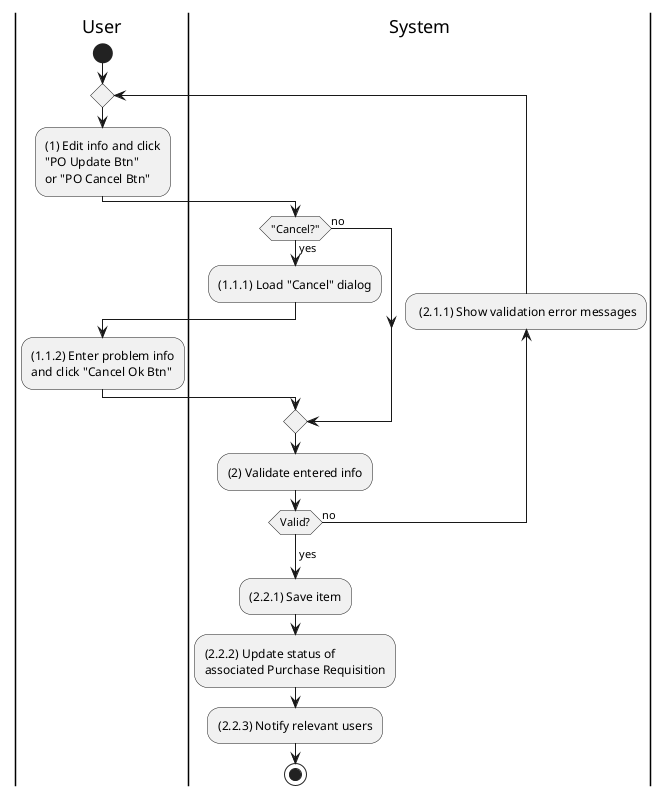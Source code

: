 @startuml purchase-order-update
|u|User
|s|System

|u|
start
repeat
    :(1) Edit info and click\n"PO Update Btn"\nor "PO Cancel Btn";
    |s|
    if ("Cancel?") then (yes)
        :(1.1.1) Load "Cancel" dialog;
        |u|
        :(1.1.2) Enter problem info\nand click "Cancel Ok Btn";
    else (no)
    endif
    |s|
    :(2) Validate entered info;
    backward: (2.1.1) Show validation error messages;
repeat while (Valid?) is (no)
->yes;
:(2.2.1) Save item;
:(2.2.2) Update status of\nassociated Purchase Requisition;
:(2.2.3) Notify relevant users;
stop
@enduml